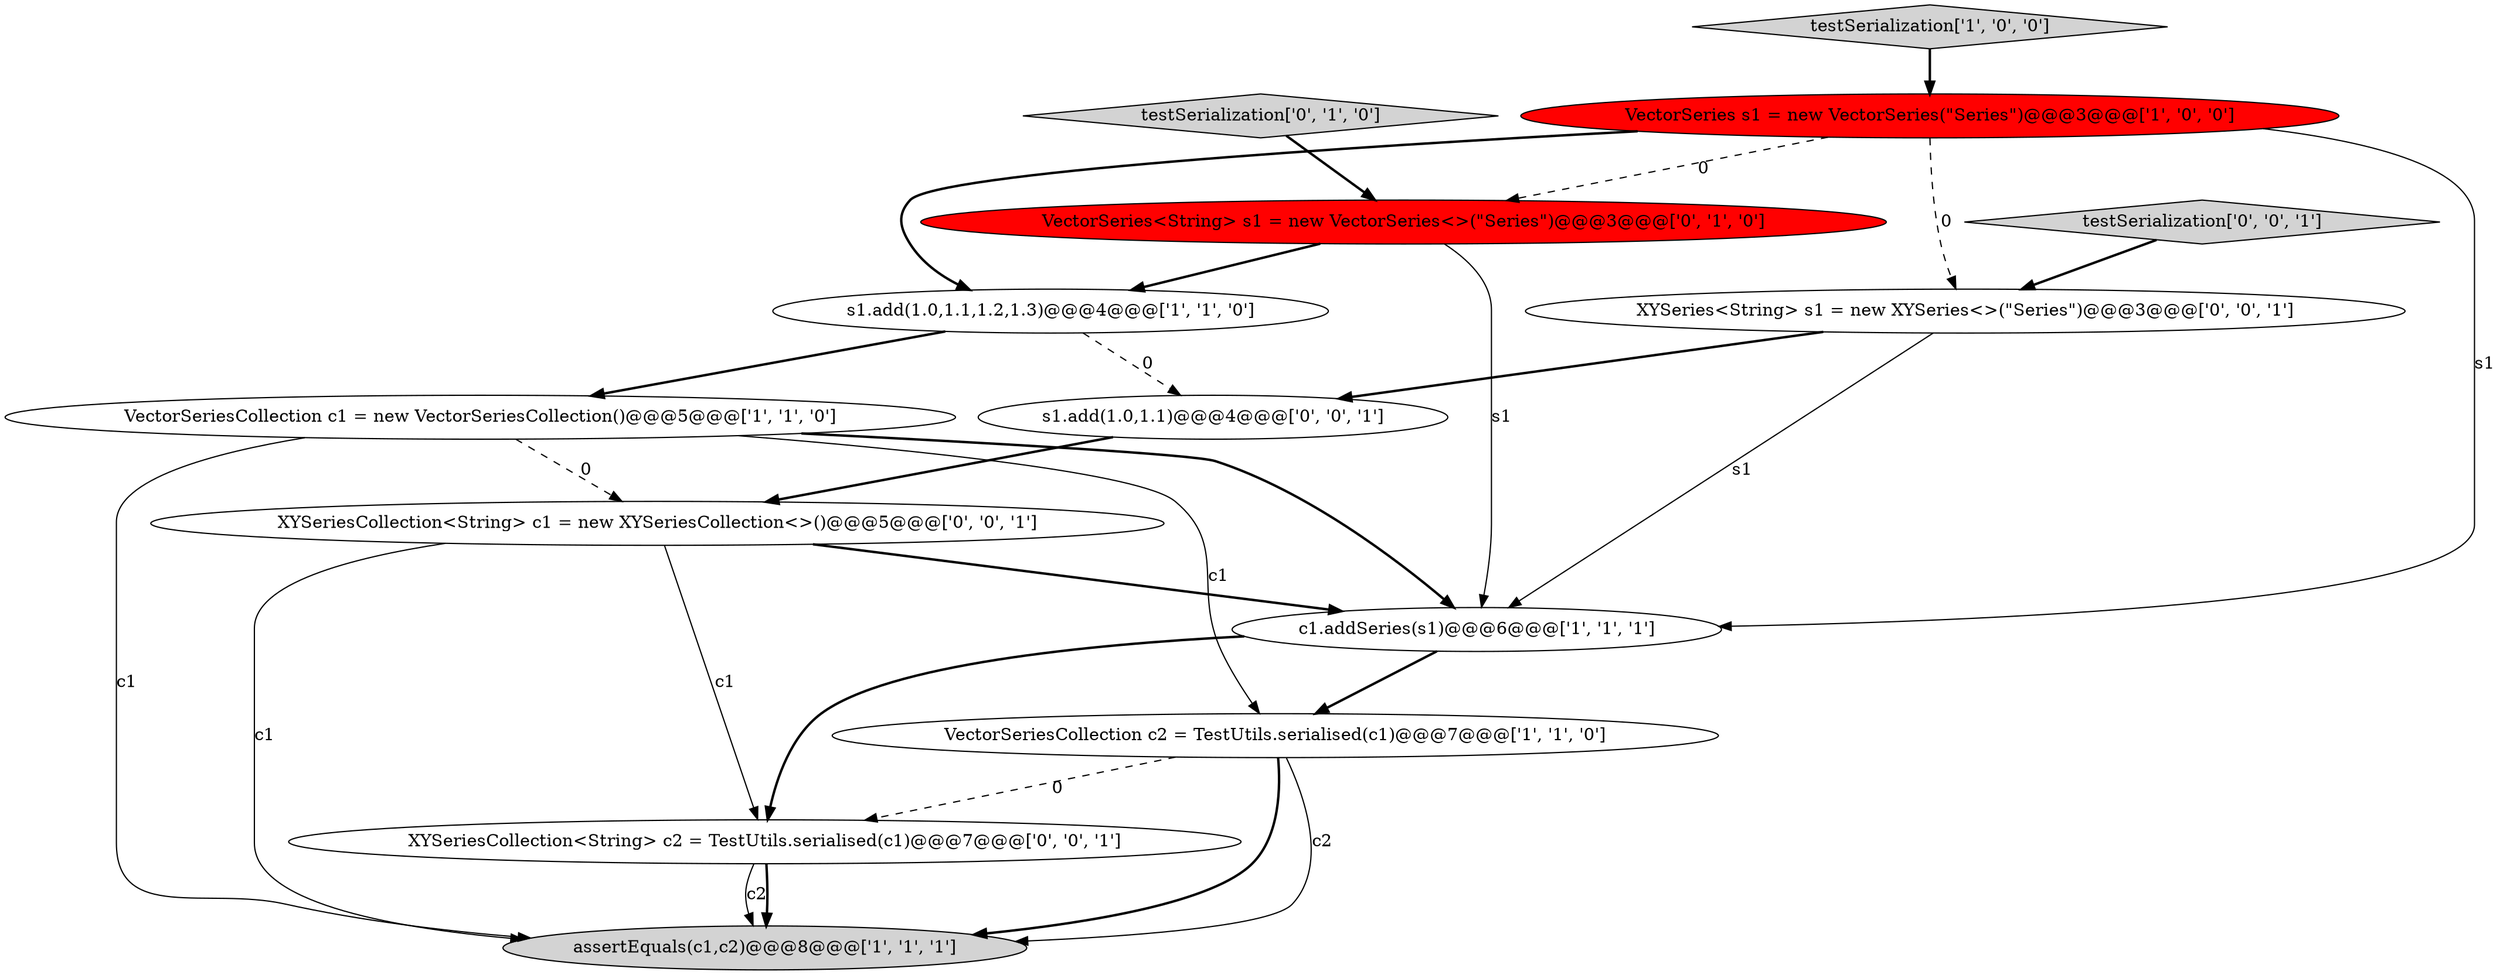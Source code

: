 digraph {
6 [style = filled, label = "assertEquals(c1,c2)@@@8@@@['1', '1', '1']", fillcolor = lightgray, shape = ellipse image = "AAA0AAABBB1BBB"];
3 [style = filled, label = "VectorSeriesCollection c2 = TestUtils.serialised(c1)@@@7@@@['1', '1', '0']", fillcolor = white, shape = ellipse image = "AAA0AAABBB1BBB"];
7 [style = filled, label = "testSerialization['0', '1', '0']", fillcolor = lightgray, shape = diamond image = "AAA0AAABBB2BBB"];
11 [style = filled, label = "s1.add(1.0,1.1)@@@4@@@['0', '0', '1']", fillcolor = white, shape = ellipse image = "AAA0AAABBB3BBB"];
0 [style = filled, label = "VectorSeriesCollection c1 = new VectorSeriesCollection()@@@5@@@['1', '1', '0']", fillcolor = white, shape = ellipse image = "AAA0AAABBB1BBB"];
9 [style = filled, label = "XYSeriesCollection<String> c2 = TestUtils.serialised(c1)@@@7@@@['0', '0', '1']", fillcolor = white, shape = ellipse image = "AAA0AAABBB3BBB"];
10 [style = filled, label = "XYSeriesCollection<String> c1 = new XYSeriesCollection<>()@@@5@@@['0', '0', '1']", fillcolor = white, shape = ellipse image = "AAA0AAABBB3BBB"];
12 [style = filled, label = "testSerialization['0', '0', '1']", fillcolor = lightgray, shape = diamond image = "AAA0AAABBB3BBB"];
1 [style = filled, label = "VectorSeries s1 = new VectorSeries(\"Series\")@@@3@@@['1', '0', '0']", fillcolor = red, shape = ellipse image = "AAA1AAABBB1BBB"];
8 [style = filled, label = "VectorSeries<String> s1 = new VectorSeries<>(\"Series\")@@@3@@@['0', '1', '0']", fillcolor = red, shape = ellipse image = "AAA1AAABBB2BBB"];
2 [style = filled, label = "s1.add(1.0,1.1,1.2,1.3)@@@4@@@['1', '1', '0']", fillcolor = white, shape = ellipse image = "AAA0AAABBB1BBB"];
4 [style = filled, label = "testSerialization['1', '0', '0']", fillcolor = lightgray, shape = diamond image = "AAA0AAABBB1BBB"];
5 [style = filled, label = "c1.addSeries(s1)@@@6@@@['1', '1', '1']", fillcolor = white, shape = ellipse image = "AAA0AAABBB1BBB"];
13 [style = filled, label = "XYSeries<String> s1 = new XYSeries<>(\"Series\")@@@3@@@['0', '0', '1']", fillcolor = white, shape = ellipse image = "AAA0AAABBB3BBB"];
5->3 [style = bold, label=""];
8->5 [style = solid, label="s1"];
5->9 [style = bold, label=""];
10->9 [style = solid, label="c1"];
10->6 [style = solid, label="c1"];
3->6 [style = solid, label="c2"];
3->6 [style = bold, label=""];
7->8 [style = bold, label=""];
13->11 [style = bold, label=""];
9->6 [style = solid, label="c2"];
0->3 [style = solid, label="c1"];
0->10 [style = dashed, label="0"];
9->6 [style = bold, label=""];
0->6 [style = solid, label="c1"];
1->13 [style = dashed, label="0"];
12->13 [style = bold, label=""];
1->5 [style = solid, label="s1"];
2->0 [style = bold, label=""];
13->5 [style = solid, label="s1"];
10->5 [style = bold, label=""];
8->2 [style = bold, label=""];
3->9 [style = dashed, label="0"];
11->10 [style = bold, label=""];
2->11 [style = dashed, label="0"];
1->8 [style = dashed, label="0"];
1->2 [style = bold, label=""];
4->1 [style = bold, label=""];
0->5 [style = bold, label=""];
}
